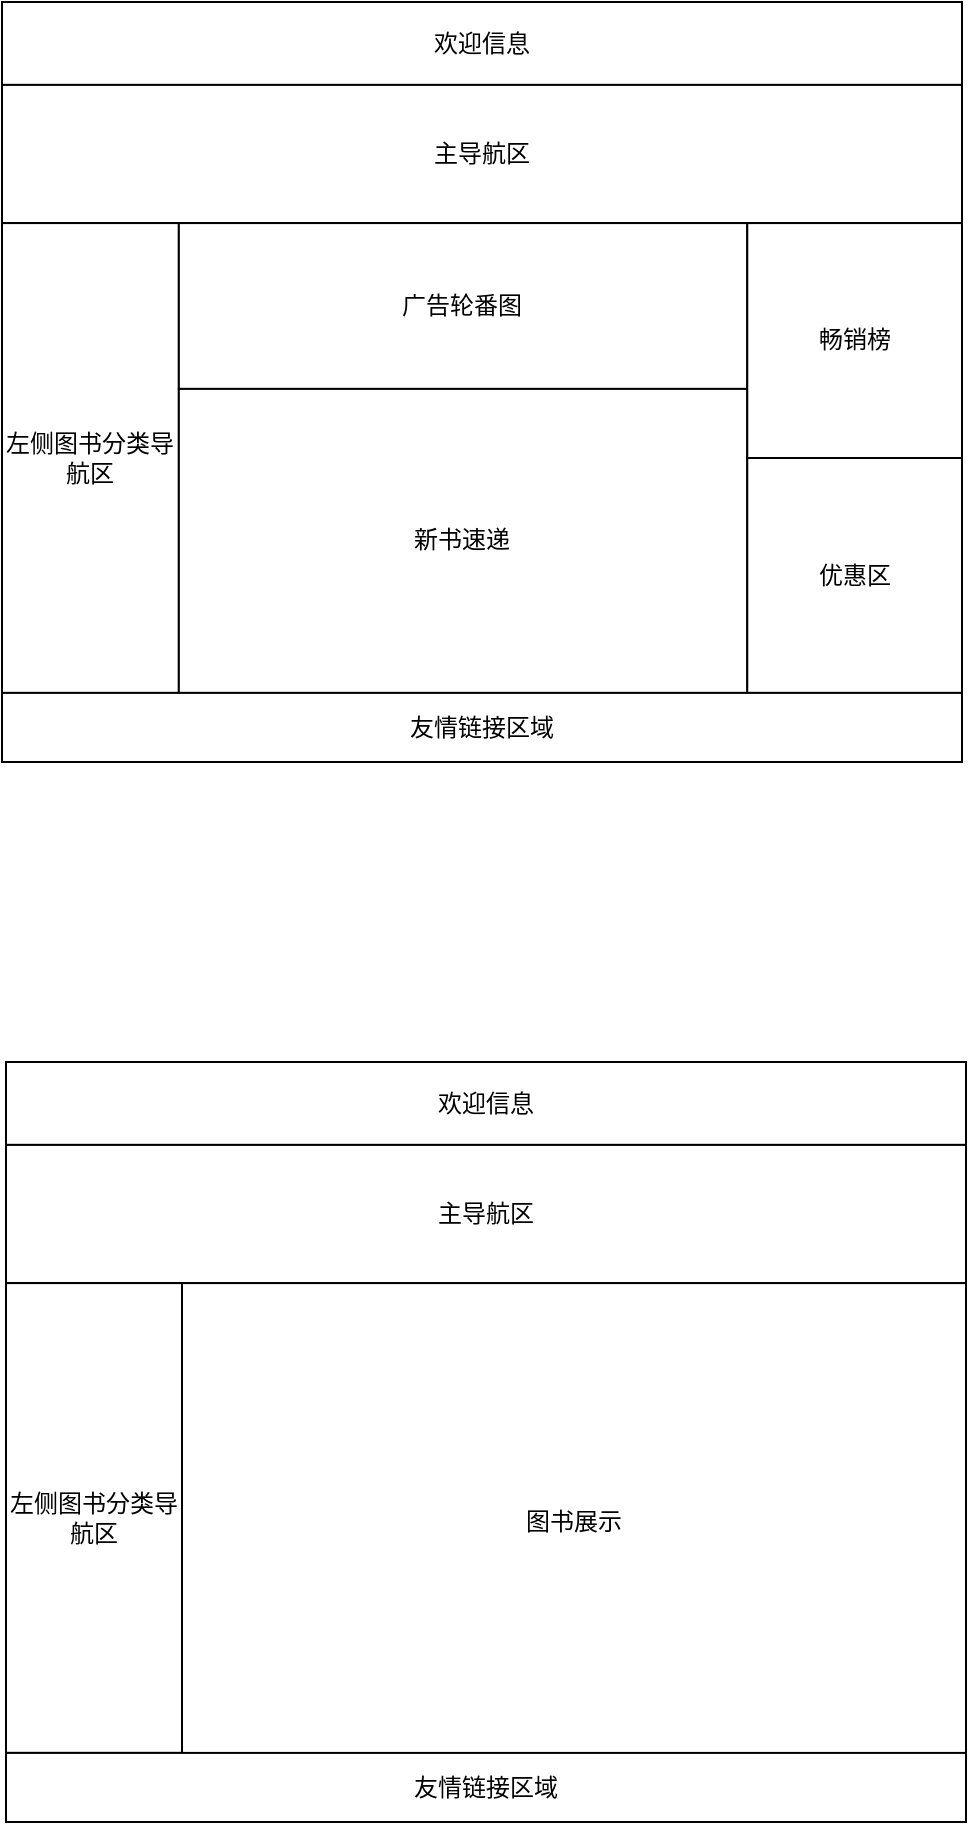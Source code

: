 <mxfile version="13.6.10" type="github">
  <diagram id="udBf88IxDhJN101Ms67t" name="第 1 页">
    <mxGraphModel dx="1100" dy="430" grid="1" gridSize="10" guides="1" tooltips="1" connect="1" arrows="1" fold="1" page="1" pageScale="1" pageWidth="3300" pageHeight="4681" math="0" shadow="0">
      <root>
        <mxCell id="0" />
        <mxCell id="1" parent="0" />
        <mxCell id="ZD0VNRk8lztMJTUi11Ai-29" value="" style="group" vertex="1" connectable="0" parent="1">
          <mxGeometry x="110" y="570" width="480" height="380" as="geometry" />
        </mxCell>
        <mxCell id="ZD0VNRk8lztMJTUi11Ai-17" value="" style="group" vertex="1" connectable="0" parent="ZD0VNRk8lztMJTUi11Ai-29">
          <mxGeometry width="480" height="380" as="geometry" />
        </mxCell>
        <mxCell id="ZD0VNRk8lztMJTUi11Ai-18" value="" style="group" vertex="1" connectable="0" parent="ZD0VNRk8lztMJTUi11Ai-17">
          <mxGeometry width="480" height="380" as="geometry" />
        </mxCell>
        <mxCell id="ZD0VNRk8lztMJTUi11Ai-19" value="" style="group" vertex="1" connectable="0" parent="ZD0VNRk8lztMJTUi11Ai-18">
          <mxGeometry width="480" height="380" as="geometry" />
        </mxCell>
        <mxCell id="ZD0VNRk8lztMJTUi11Ai-20" value="" style="rounded=0;whiteSpace=wrap;html=1;" vertex="1" parent="ZD0VNRk8lztMJTUi11Ai-19">
          <mxGeometry width="480" height="380" as="geometry" />
        </mxCell>
        <mxCell id="ZD0VNRk8lztMJTUi11Ai-21" value="欢迎信息" style="rounded=0;whiteSpace=wrap;html=1;" vertex="1" parent="ZD0VNRk8lztMJTUi11Ai-19">
          <mxGeometry width="480" height="41.455" as="geometry" />
        </mxCell>
        <mxCell id="ZD0VNRk8lztMJTUi11Ai-22" value="主导航区" style="rounded=0;whiteSpace=wrap;html=1;" vertex="1" parent="ZD0VNRk8lztMJTUi11Ai-19">
          <mxGeometry y="41.455" width="480" height="69.091" as="geometry" />
        </mxCell>
        <mxCell id="ZD0VNRk8lztMJTUi11Ai-23" value="左侧图书分类导航区" style="rounded=0;whiteSpace=wrap;html=1;" vertex="1" parent="ZD0VNRk8lztMJTUi11Ai-19">
          <mxGeometry y="110.545" width="88.421" height="234.909" as="geometry" />
        </mxCell>
        <mxCell id="ZD0VNRk8lztMJTUi11Ai-24" value="广告轮番图" style="rounded=0;whiteSpace=wrap;html=1;" vertex="1" parent="ZD0VNRk8lztMJTUi11Ai-19">
          <mxGeometry x="88.421" y="110.545" width="284.211" height="82.909" as="geometry" />
        </mxCell>
        <mxCell id="ZD0VNRk8lztMJTUi11Ai-25" value="新书速递" style="rounded=0;whiteSpace=wrap;html=1;" vertex="1" parent="ZD0VNRk8lztMJTUi11Ai-19">
          <mxGeometry x="88.421" y="193.455" width="284.211" height="152" as="geometry" />
        </mxCell>
        <mxCell id="ZD0VNRk8lztMJTUi11Ai-26" value="畅销榜" style="rounded=0;whiteSpace=wrap;html=1;" vertex="1" parent="ZD0VNRk8lztMJTUi11Ai-19">
          <mxGeometry x="372.632" y="110.545" width="107.368" height="117.455" as="geometry" />
        </mxCell>
        <mxCell id="ZD0VNRk8lztMJTUi11Ai-27" value="优惠区" style="rounded=0;whiteSpace=wrap;html=1;" vertex="1" parent="ZD0VNRk8lztMJTUi11Ai-19">
          <mxGeometry x="372.632" y="228" width="107.368" height="117.455" as="geometry" />
        </mxCell>
        <mxCell id="ZD0VNRk8lztMJTUi11Ai-28" value="友情链接区域" style="rounded=0;whiteSpace=wrap;html=1;" vertex="1" parent="ZD0VNRk8lztMJTUi11Ai-19">
          <mxGeometry y="345.455" width="480" height="34.545" as="geometry" />
        </mxCell>
        <mxCell id="ZD0VNRk8lztMJTUi11Ai-30" value="" style="group" vertex="1" connectable="0" parent="1">
          <mxGeometry x="110" y="1070" width="480" height="380" as="geometry" />
        </mxCell>
        <mxCell id="ZD0VNRk8lztMJTUi11Ai-31" value="" style="group" vertex="1" connectable="0" parent="ZD0VNRk8lztMJTUi11Ai-30">
          <mxGeometry x="2" width="480" height="380" as="geometry" />
        </mxCell>
        <mxCell id="ZD0VNRk8lztMJTUi11Ai-32" value="" style="group" vertex="1" connectable="0" parent="ZD0VNRk8lztMJTUi11Ai-31">
          <mxGeometry y="10" width="480" height="380" as="geometry" />
        </mxCell>
        <mxCell id="ZD0VNRk8lztMJTUi11Ai-33" value="" style="group" vertex="1" connectable="0" parent="ZD0VNRk8lztMJTUi11Ai-32">
          <mxGeometry y="20" width="480" height="380" as="geometry" />
        </mxCell>
        <mxCell id="ZD0VNRk8lztMJTUi11Ai-34" value="" style="rounded=0;whiteSpace=wrap;html=1;" vertex="1" parent="ZD0VNRk8lztMJTUi11Ai-33">
          <mxGeometry width="480" height="380" as="geometry" />
        </mxCell>
        <mxCell id="ZD0VNRk8lztMJTUi11Ai-35" value="欢迎信息" style="rounded=0;whiteSpace=wrap;html=1;" vertex="1" parent="ZD0VNRk8lztMJTUi11Ai-33">
          <mxGeometry width="480" height="41.455" as="geometry" />
        </mxCell>
        <mxCell id="ZD0VNRk8lztMJTUi11Ai-36" value="主导航区" style="rounded=0;whiteSpace=wrap;html=1;" vertex="1" parent="ZD0VNRk8lztMJTUi11Ai-33">
          <mxGeometry y="41.455" width="480" height="69.091" as="geometry" />
        </mxCell>
        <mxCell id="ZD0VNRk8lztMJTUi11Ai-37" value="左侧图书分类导航区" style="rounded=0;whiteSpace=wrap;html=1;" vertex="1" parent="ZD0VNRk8lztMJTUi11Ai-33">
          <mxGeometry y="110.545" width="88.421" height="234.909" as="geometry" />
        </mxCell>
        <mxCell id="ZD0VNRk8lztMJTUi11Ai-40" value="图书展示" style="rounded=0;whiteSpace=wrap;html=1;" vertex="1" parent="ZD0VNRk8lztMJTUi11Ai-33">
          <mxGeometry x="88" y="110.55" width="392" height="239.45" as="geometry" />
        </mxCell>
        <mxCell id="ZD0VNRk8lztMJTUi11Ai-42" value="友情链接区域" style="rounded=0;whiteSpace=wrap;html=1;" vertex="1" parent="ZD0VNRk8lztMJTUi11Ai-33">
          <mxGeometry y="345.455" width="480" height="34.545" as="geometry" />
        </mxCell>
      </root>
    </mxGraphModel>
  </diagram>
</mxfile>
